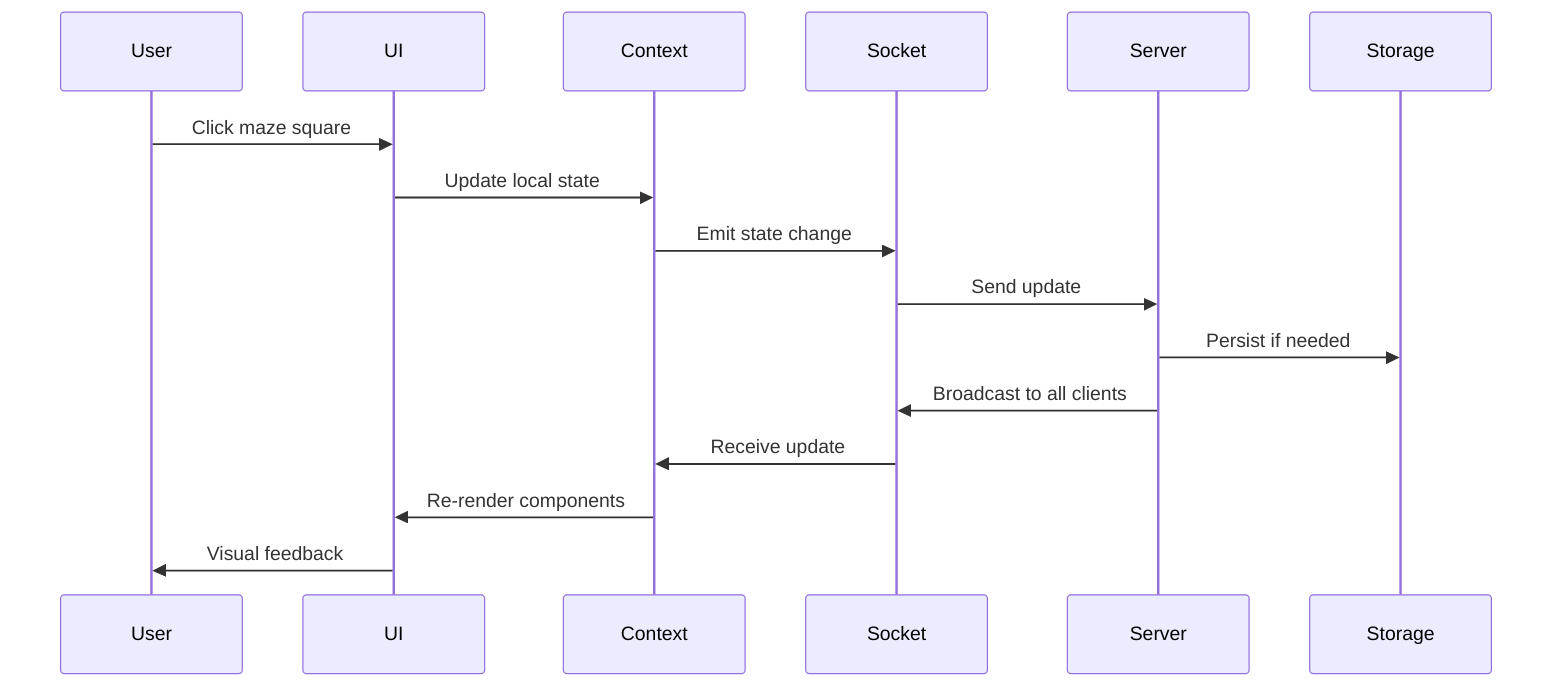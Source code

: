 sequenceDiagram
    participant User
    participant UI
    participant Context
    participant Socket
    participant Server
    participant Storage
    
    User->>UI: Click maze square
    UI->>Context: Update local state
    Context->>Socket: Emit state change
    Socket->>Server: Send update
    Server->>Storage: Persist if needed
    Server->>Socket: Broadcast to all clients
    Socket->>Context: Receive update
    Context->>UI: Re-render components
    UI->>User: Visual feedback